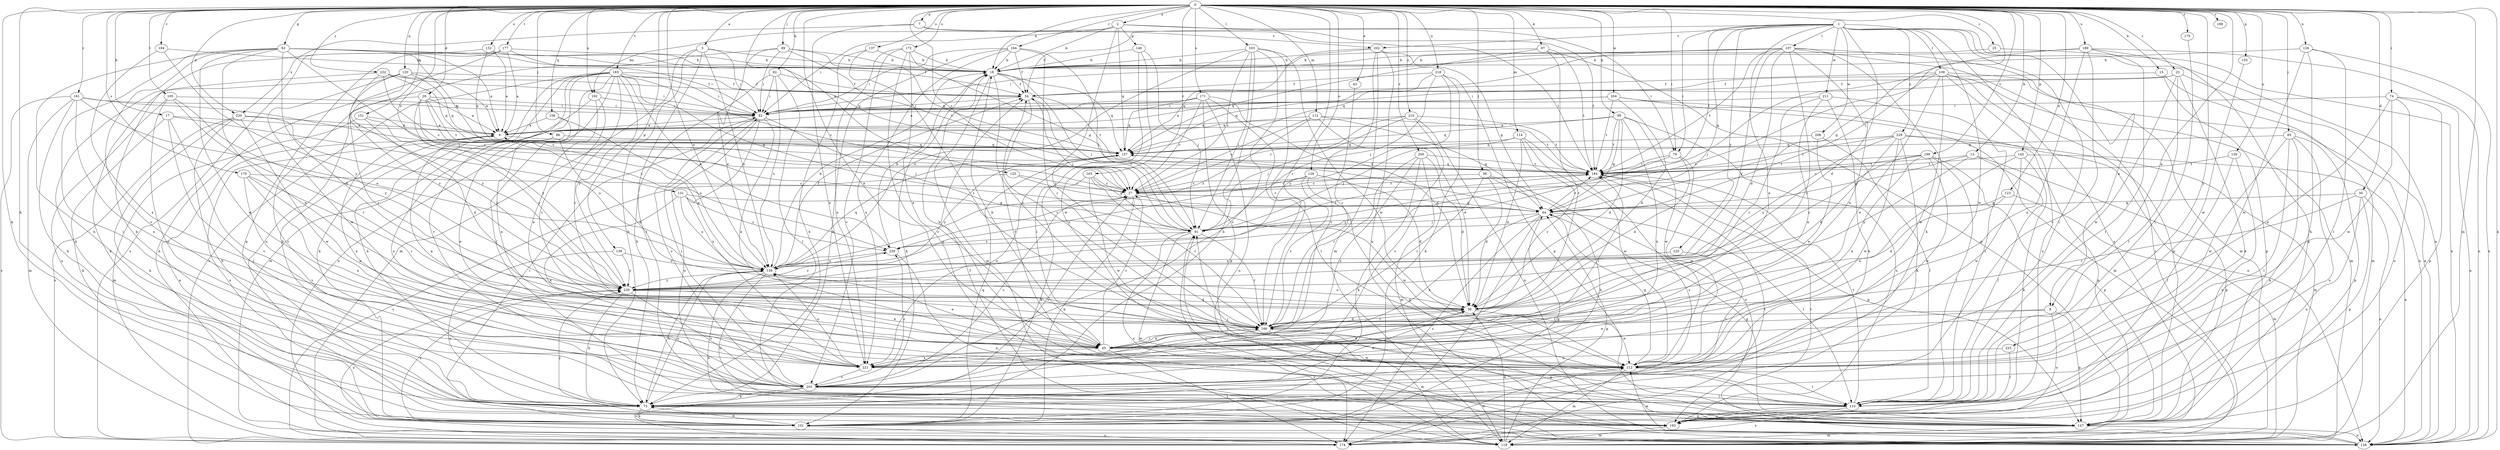 strict digraph  {
0;
1;
2;
3;
7;
8;
9;
13;
15;
17;
18;
23;
25;
27;
29;
30;
36;
43;
45;
54;
62;
64;
73;
74;
79;
82;
85;
86;
89;
90;
91;
92;
97;
99;
101;
103;
105;
107;
109;
110;
112;
114;
119;
120;
123;
125;
126;
128;
129;
130;
131;
132;
137;
138;
139;
145;
146;
147;
151;
155;
156;
157;
161;
163;
164;
166;
170;
171;
172;
174;
175;
177;
183;
184;
189;
192;
193;
194;
198;
199;
200;
202;
203;
204;
208;
211;
212;
215;
218;
220;
221;
223;
225;
229;
230;
232;
239;
0 -> 2  [label=a];
0 -> 3  [label=a];
0 -> 7  [label=a];
0 -> 8  [label=a];
0 -> 13  [label=b];
0 -> 15  [label=b];
0 -> 17  [label=b];
0 -> 18  [label=b];
0 -> 23  [label=c];
0 -> 25  [label=c];
0 -> 27  [label=c];
0 -> 29  [label=d];
0 -> 30  [label=d];
0 -> 43  [label=e];
0 -> 45  [label=e];
0 -> 62  [label=g];
0 -> 73  [label=h];
0 -> 74  [label=i];
0 -> 79  [label=i];
0 -> 85  [label=j];
0 -> 86  [label=j];
0 -> 89  [label=j];
0 -> 90  [label=j];
0 -> 91  [label=j];
0 -> 92  [label=k];
0 -> 97  [label=k];
0 -> 99  [label=k];
0 -> 101  [label=k];
0 -> 103  [label=l];
0 -> 105  [label=l];
0 -> 112  [label=m];
0 -> 114  [label=m];
0 -> 119  [label=m];
0 -> 120  [label=n];
0 -> 123  [label=n];
0 -> 125  [label=n];
0 -> 126  [label=n];
0 -> 128  [label=n];
0 -> 129  [label=o];
0 -> 130  [label=o];
0 -> 131  [label=o];
0 -> 132  [label=o];
0 -> 137  [label=o];
0 -> 138  [label=o];
0 -> 139  [label=p];
0 -> 145  [label=p];
0 -> 151  [label=q];
0 -> 155  [label=q];
0 -> 156  [label=q];
0 -> 161  [label=r];
0 -> 163  [label=r];
0 -> 164  [label=r];
0 -> 166  [label=r];
0 -> 170  [label=s];
0 -> 171  [label=s];
0 -> 172  [label=s];
0 -> 175  [label=t];
0 -> 177  [label=t];
0 -> 183  [label=t];
0 -> 189  [label=u];
0 -> 192  [label=u];
0 -> 194  [label=v];
0 -> 198  [label=v];
0 -> 199  [label=v];
0 -> 200  [label=v];
0 -> 204  [label=w];
0 -> 215  [label=x];
0 -> 218  [label=x];
0 -> 220  [label=x];
0 -> 223  [label=y];
0 -> 232  [label=z];
1 -> 8  [label=a];
1 -> 36  [label=d];
1 -> 45  [label=e];
1 -> 54  [label=f];
1 -> 64  [label=g];
1 -> 79  [label=i];
1 -> 107  [label=l];
1 -> 109  [label=l];
1 -> 110  [label=l];
1 -> 128  [label=n];
1 -> 174  [label=s];
1 -> 184  [label=t];
1 -> 202  [label=v];
1 -> 208  [label=w];
1 -> 211  [label=w];
1 -> 212  [label=w];
1 -> 225  [label=y];
1 -> 229  [label=y];
2 -> 18  [label=b];
2 -> 79  [label=i];
2 -> 82  [label=i];
2 -> 146  [label=p];
2 -> 157  [label=q];
2 -> 166  [label=r];
2 -> 184  [label=t];
2 -> 192  [label=u];
3 -> 18  [label=b];
3 -> 73  [label=h];
3 -> 82  [label=i];
3 -> 110  [label=l];
3 -> 119  [label=m];
3 -> 138  [label=o];
7 -> 184  [label=t];
7 -> 202  [label=v];
7 -> 220  [label=x];
7 -> 221  [label=x];
8 -> 45  [label=e];
8 -> 147  [label=p];
8 -> 166  [label=r];
8 -> 193  [label=u];
9 -> 157  [label=q];
9 -> 193  [label=u];
9 -> 221  [label=x];
13 -> 64  [label=g];
13 -> 110  [label=l];
13 -> 147  [label=p];
13 -> 184  [label=t];
13 -> 230  [label=y];
15 -> 54  [label=f];
15 -> 119  [label=m];
15 -> 147  [label=p];
17 -> 9  [label=a];
17 -> 101  [label=k];
17 -> 110  [label=l];
17 -> 138  [label=o];
17 -> 203  [label=v];
18 -> 54  [label=f];
18 -> 91  [label=j];
18 -> 101  [label=k];
18 -> 119  [label=m];
18 -> 157  [label=q];
18 -> 166  [label=r];
23 -> 54  [label=f];
23 -> 82  [label=i];
23 -> 101  [label=k];
23 -> 110  [label=l];
23 -> 128  [label=n];
23 -> 212  [label=w];
25 -> 18  [label=b];
25 -> 128  [label=n];
27 -> 64  [label=g];
27 -> 101  [label=k];
27 -> 184  [label=t];
27 -> 212  [label=w];
29 -> 9  [label=a];
29 -> 27  [label=c];
29 -> 82  [label=i];
29 -> 184  [label=t];
29 -> 203  [label=v];
29 -> 230  [label=y];
29 -> 239  [label=z];
30 -> 64  [label=g];
30 -> 128  [label=n];
30 -> 147  [label=p];
30 -> 166  [label=r];
30 -> 193  [label=u];
36 -> 138  [label=o];
36 -> 166  [label=r];
36 -> 212  [label=w];
43 -> 166  [label=r];
45 -> 18  [label=b];
45 -> 27  [label=c];
45 -> 166  [label=r];
45 -> 174  [label=s];
45 -> 184  [label=t];
45 -> 212  [label=w];
45 -> 221  [label=x];
54 -> 82  [label=i];
54 -> 91  [label=j];
54 -> 166  [label=r];
54 -> 184  [label=t];
62 -> 9  [label=a];
62 -> 18  [label=b];
62 -> 36  [label=d];
62 -> 45  [label=e];
62 -> 73  [label=h];
62 -> 82  [label=i];
62 -> 91  [label=j];
62 -> 110  [label=l];
62 -> 157  [label=q];
62 -> 203  [label=v];
62 -> 212  [label=w];
64 -> 91  [label=j];
64 -> 101  [label=k];
64 -> 110  [label=l];
64 -> 174  [label=s];
64 -> 184  [label=t];
64 -> 221  [label=x];
73 -> 27  [label=c];
73 -> 101  [label=k];
73 -> 138  [label=o];
73 -> 147  [label=p];
74 -> 45  [label=e];
74 -> 82  [label=i];
74 -> 128  [label=n];
74 -> 147  [label=p];
74 -> 193  [label=u];
74 -> 212  [label=w];
79 -> 36  [label=d];
79 -> 184  [label=t];
79 -> 212  [label=w];
79 -> 230  [label=y];
82 -> 9  [label=a];
82 -> 45  [label=e];
82 -> 91  [label=j];
82 -> 193  [label=u];
82 -> 203  [label=v];
82 -> 221  [label=x];
85 -> 101  [label=k];
85 -> 110  [label=l];
85 -> 147  [label=p];
85 -> 157  [label=q];
85 -> 193  [label=u];
85 -> 212  [label=w];
86 -> 36  [label=d];
86 -> 45  [label=e];
86 -> 157  [label=q];
86 -> 221  [label=x];
89 -> 18  [label=b];
89 -> 82  [label=i];
89 -> 138  [label=o];
89 -> 157  [label=q];
89 -> 184  [label=t];
89 -> 193  [label=u];
90 -> 27  [label=c];
90 -> 36  [label=d];
90 -> 73  [label=h];
90 -> 166  [label=r];
90 -> 193  [label=u];
91 -> 54  [label=f];
91 -> 119  [label=m];
91 -> 166  [label=r];
91 -> 174  [label=s];
91 -> 184  [label=t];
91 -> 239  [label=z];
92 -> 54  [label=f];
92 -> 73  [label=h];
92 -> 82  [label=i];
92 -> 110  [label=l];
92 -> 138  [label=o];
97 -> 18  [label=b];
97 -> 147  [label=p];
97 -> 157  [label=q];
97 -> 166  [label=r];
97 -> 184  [label=t];
99 -> 9  [label=a];
99 -> 36  [label=d];
99 -> 64  [label=g];
99 -> 157  [label=q];
99 -> 184  [label=t];
99 -> 193  [label=u];
99 -> 212  [label=w];
99 -> 221  [label=x];
101 -> 9  [label=a];
101 -> 64  [label=g];
101 -> 73  [label=h];
101 -> 82  [label=i];
101 -> 157  [label=q];
101 -> 174  [label=s];
101 -> 230  [label=y];
103 -> 18  [label=b];
103 -> 27  [label=c];
103 -> 73  [label=h];
103 -> 91  [label=j];
103 -> 138  [label=o];
103 -> 166  [label=r];
103 -> 203  [label=v];
103 -> 212  [label=w];
105 -> 82  [label=i];
105 -> 166  [label=r];
105 -> 193  [label=u];
105 -> 203  [label=v];
105 -> 230  [label=y];
107 -> 18  [label=b];
107 -> 36  [label=d];
107 -> 45  [label=e];
107 -> 73  [label=h];
107 -> 82  [label=i];
107 -> 119  [label=m];
107 -> 157  [label=q];
107 -> 166  [label=r];
107 -> 174  [label=s];
107 -> 184  [label=t];
107 -> 230  [label=y];
109 -> 45  [label=e];
109 -> 54  [label=f];
109 -> 91  [label=j];
109 -> 119  [label=m];
109 -> 128  [label=n];
109 -> 147  [label=p];
109 -> 193  [label=u];
109 -> 212  [label=w];
109 -> 239  [label=z];
110 -> 91  [label=j];
110 -> 174  [label=s];
110 -> 184  [label=t];
110 -> 193  [label=u];
112 -> 9  [label=a];
112 -> 27  [label=c];
112 -> 36  [label=d];
112 -> 64  [label=g];
112 -> 184  [label=t];
112 -> 239  [label=z];
114 -> 36  [label=d];
114 -> 91  [label=j];
114 -> 157  [label=q];
114 -> 166  [label=r];
114 -> 174  [label=s];
114 -> 212  [label=w];
119 -> 36  [label=d];
119 -> 54  [label=f];
119 -> 64  [label=g];
120 -> 9  [label=a];
120 -> 54  [label=f];
120 -> 101  [label=k];
120 -> 157  [label=q];
120 -> 166  [label=r];
120 -> 212  [label=w];
120 -> 230  [label=y];
123 -> 36  [label=d];
123 -> 64  [label=g];
123 -> 119  [label=m];
125 -> 27  [label=c];
125 -> 64  [label=g];
125 -> 174  [label=s];
126 -> 18  [label=b];
126 -> 73  [label=h];
126 -> 110  [label=l];
126 -> 128  [label=n];
126 -> 212  [label=w];
128 -> 91  [label=j];
128 -> 184  [label=t];
128 -> 212  [label=w];
128 -> 230  [label=y];
129 -> 27  [label=c];
129 -> 36  [label=d];
129 -> 138  [label=o];
129 -> 147  [label=p];
129 -> 166  [label=r];
130 -> 110  [label=l];
130 -> 184  [label=t];
130 -> 193  [label=u];
131 -> 64  [label=g];
131 -> 138  [label=o];
131 -> 221  [label=x];
131 -> 239  [label=z];
132 -> 9  [label=a];
132 -> 18  [label=b];
132 -> 54  [label=f];
132 -> 73  [label=h];
132 -> 157  [label=q];
137 -> 18  [label=b];
137 -> 73  [label=h];
137 -> 166  [label=r];
138 -> 9  [label=a];
138 -> 18  [label=b];
138 -> 27  [label=c];
138 -> 45  [label=e];
138 -> 54  [label=f];
138 -> 73  [label=h];
138 -> 128  [label=n];
138 -> 157  [label=q];
138 -> 193  [label=u];
138 -> 230  [label=y];
139 -> 138  [label=o];
139 -> 193  [label=u];
139 -> 230  [label=y];
145 -> 101  [label=k];
145 -> 128  [label=n];
145 -> 184  [label=t];
145 -> 212  [label=w];
145 -> 221  [label=x];
146 -> 18  [label=b];
146 -> 91  [label=j];
146 -> 110  [label=l];
146 -> 212  [label=w];
147 -> 64  [label=g];
147 -> 91  [label=j];
147 -> 119  [label=m];
147 -> 128  [label=n];
147 -> 230  [label=y];
151 -> 9  [label=a];
151 -> 36  [label=d];
151 -> 119  [label=m];
151 -> 230  [label=y];
155 -> 212  [label=w];
156 -> 9  [label=a];
156 -> 45  [label=e];
156 -> 138  [label=o];
157 -> 184  [label=t];
157 -> 221  [label=x];
157 -> 230  [label=y];
161 -> 27  [label=c];
161 -> 73  [label=h];
161 -> 82  [label=i];
161 -> 119  [label=m];
161 -> 138  [label=o];
161 -> 174  [label=s];
161 -> 221  [label=x];
163 -> 27  [label=c];
163 -> 91  [label=j];
163 -> 101  [label=k];
163 -> 166  [label=r];
163 -> 212  [label=w];
164 -> 18  [label=b];
164 -> 54  [label=f];
164 -> 73  [label=h];
164 -> 82  [label=i];
164 -> 91  [label=j];
164 -> 166  [label=r];
164 -> 221  [label=x];
166 -> 36  [label=d];
166 -> 45  [label=e];
166 -> 119  [label=m];
166 -> 147  [label=p];
166 -> 203  [label=v];
170 -> 27  [label=c];
170 -> 45  [label=e];
170 -> 166  [label=r];
170 -> 203  [label=v];
170 -> 221  [label=x];
171 -> 9  [label=a];
171 -> 27  [label=c];
171 -> 36  [label=d];
171 -> 82  [label=i];
171 -> 110  [label=l];
171 -> 128  [label=n];
171 -> 147  [label=p];
171 -> 157  [label=q];
172 -> 18  [label=b];
172 -> 45  [label=e];
172 -> 64  [label=g];
172 -> 147  [label=p];
172 -> 203  [label=v];
172 -> 221  [label=x];
174 -> 184  [label=t];
174 -> 212  [label=w];
175 -> 110  [label=l];
177 -> 9  [label=a];
177 -> 18  [label=b];
177 -> 128  [label=n];
177 -> 147  [label=p];
177 -> 157  [label=q];
177 -> 174  [label=s];
183 -> 27  [label=c];
183 -> 54  [label=f];
183 -> 64  [label=g];
183 -> 73  [label=h];
183 -> 82  [label=i];
183 -> 101  [label=k];
183 -> 110  [label=l];
183 -> 119  [label=m];
183 -> 128  [label=n];
183 -> 166  [label=r];
183 -> 174  [label=s];
183 -> 203  [label=v];
183 -> 230  [label=y];
183 -> 239  [label=z];
184 -> 27  [label=c];
184 -> 147  [label=p];
184 -> 157  [label=q];
189 -> 18  [label=b];
189 -> 64  [label=g];
189 -> 110  [label=l];
189 -> 128  [label=n];
189 -> 147  [label=p];
189 -> 203  [label=v];
189 -> 221  [label=x];
192 -> 45  [label=e];
192 -> 73  [label=h];
192 -> 82  [label=i];
192 -> 166  [label=r];
193 -> 119  [label=m];
194 -> 18  [label=b];
194 -> 221  [label=x];
194 -> 230  [label=y];
199 -> 27  [label=c];
199 -> 45  [label=e];
199 -> 110  [label=l];
199 -> 138  [label=o];
199 -> 147  [label=p];
199 -> 184  [label=t];
199 -> 212  [label=w];
200 -> 36  [label=d];
200 -> 101  [label=k];
200 -> 119  [label=m];
200 -> 166  [label=r];
200 -> 184  [label=t];
200 -> 221  [label=x];
202 -> 18  [label=b];
202 -> 64  [label=g];
202 -> 119  [label=m];
202 -> 157  [label=q];
202 -> 193  [label=u];
202 -> 203  [label=v];
203 -> 27  [label=c];
203 -> 36  [label=d];
203 -> 73  [label=h];
203 -> 82  [label=i];
203 -> 110  [label=l];
203 -> 174  [label=s];
203 -> 239  [label=z];
204 -> 9  [label=a];
204 -> 36  [label=d];
204 -> 82  [label=i];
204 -> 119  [label=m];
204 -> 128  [label=n];
204 -> 184  [label=t];
208 -> 45  [label=e];
208 -> 110  [label=l];
208 -> 157  [label=q];
211 -> 45  [label=e];
211 -> 73  [label=h];
211 -> 82  [label=i];
211 -> 110  [label=l];
211 -> 166  [label=r];
212 -> 9  [label=a];
212 -> 18  [label=b];
212 -> 54  [label=f];
212 -> 64  [label=g];
212 -> 110  [label=l];
212 -> 119  [label=m];
212 -> 203  [label=v];
215 -> 9  [label=a];
215 -> 27  [label=c];
215 -> 91  [label=j];
215 -> 128  [label=n];
215 -> 184  [label=t];
215 -> 203  [label=v];
218 -> 54  [label=f];
218 -> 91  [label=j];
218 -> 101  [label=k];
218 -> 147  [label=p];
218 -> 157  [label=q];
218 -> 230  [label=y];
220 -> 9  [label=a];
220 -> 73  [label=h];
220 -> 101  [label=k];
220 -> 174  [label=s];
220 -> 212  [label=w];
220 -> 230  [label=y];
221 -> 36  [label=d];
221 -> 138  [label=o];
221 -> 203  [label=v];
223 -> 110  [label=l];
223 -> 221  [label=x];
225 -> 138  [label=o];
225 -> 203  [label=v];
229 -> 36  [label=d];
229 -> 73  [label=h];
229 -> 119  [label=m];
229 -> 147  [label=p];
229 -> 157  [label=q];
229 -> 184  [label=t];
229 -> 212  [label=w];
229 -> 230  [label=y];
230 -> 36  [label=d];
230 -> 45  [label=e];
230 -> 73  [label=h];
230 -> 203  [label=v];
230 -> 239  [label=z];
232 -> 27  [label=c];
232 -> 54  [label=f];
232 -> 73  [label=h];
232 -> 82  [label=i];
232 -> 157  [label=q];
232 -> 230  [label=y];
239 -> 18  [label=b];
239 -> 128  [label=n];
239 -> 138  [label=o];
}
